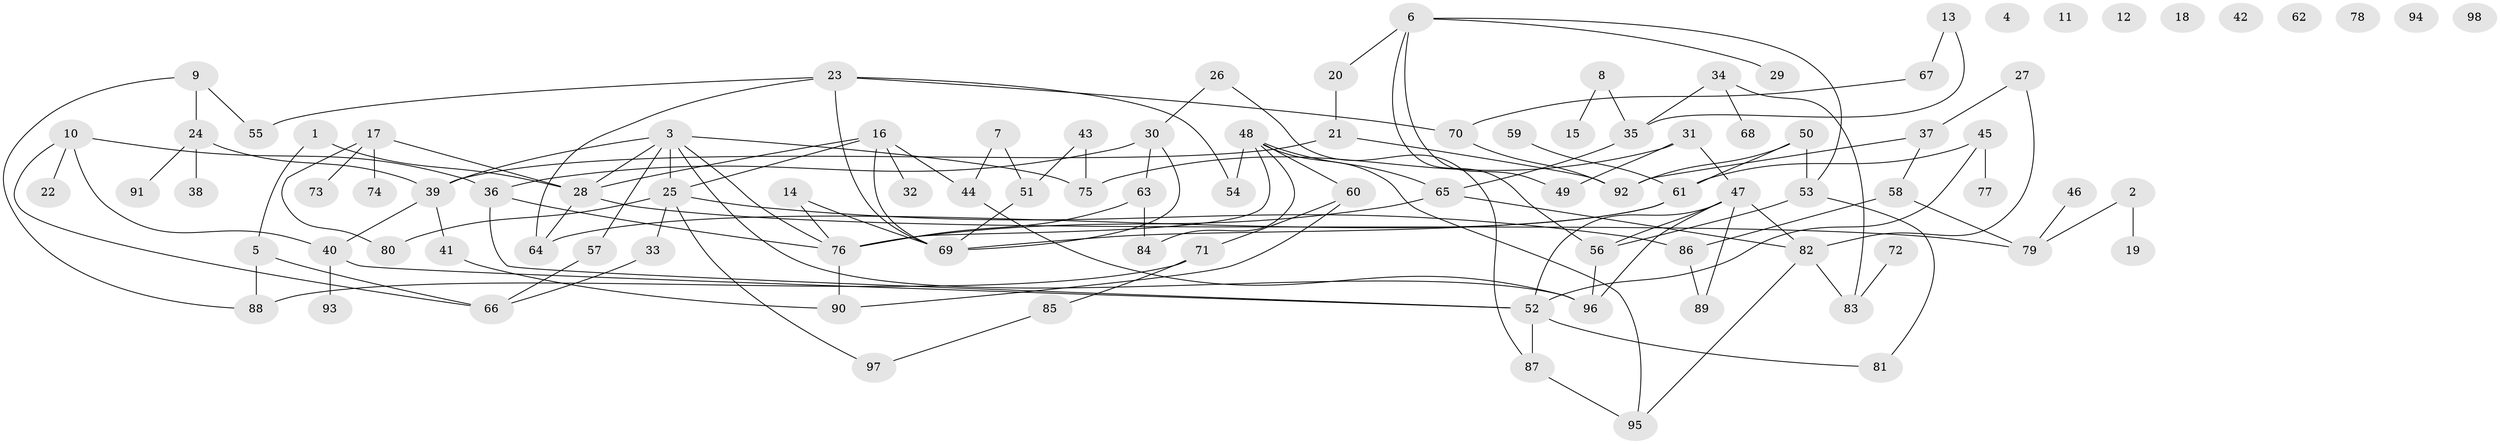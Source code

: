 // coarse degree distribution, {6: 0.1, 3: 0.18333333333333332, 4: 0.16666666666666666, 2: 0.21666666666666667, 1: 0.2, 5: 0.08333333333333333, 7: 0.03333333333333333, 10: 0.016666666666666666}
// Generated by graph-tools (version 1.1) at 2025/48/03/04/25 22:48:20]
// undirected, 98 vertices, 133 edges
graph export_dot {
  node [color=gray90,style=filled];
  1;
  2;
  3;
  4;
  5;
  6;
  7;
  8;
  9;
  10;
  11;
  12;
  13;
  14;
  15;
  16;
  17;
  18;
  19;
  20;
  21;
  22;
  23;
  24;
  25;
  26;
  27;
  28;
  29;
  30;
  31;
  32;
  33;
  34;
  35;
  36;
  37;
  38;
  39;
  40;
  41;
  42;
  43;
  44;
  45;
  46;
  47;
  48;
  49;
  50;
  51;
  52;
  53;
  54;
  55;
  56;
  57;
  58;
  59;
  60;
  61;
  62;
  63;
  64;
  65;
  66;
  67;
  68;
  69;
  70;
  71;
  72;
  73;
  74;
  75;
  76;
  77;
  78;
  79;
  80;
  81;
  82;
  83;
  84;
  85;
  86;
  87;
  88;
  89;
  90;
  91;
  92;
  93;
  94;
  95;
  96;
  97;
  98;
  1 -- 5;
  1 -- 28;
  2 -- 19;
  2 -- 79;
  3 -- 25;
  3 -- 28;
  3 -- 39;
  3 -- 57;
  3 -- 75;
  3 -- 76;
  3 -- 96;
  5 -- 66;
  5 -- 88;
  6 -- 20;
  6 -- 29;
  6 -- 49;
  6 -- 53;
  6 -- 56;
  7 -- 44;
  7 -- 51;
  8 -- 15;
  8 -- 35;
  9 -- 24;
  9 -- 55;
  9 -- 88;
  10 -- 22;
  10 -- 36;
  10 -- 40;
  10 -- 66;
  13 -- 35;
  13 -- 67;
  14 -- 69;
  14 -- 76;
  16 -- 25;
  16 -- 28;
  16 -- 32;
  16 -- 44;
  16 -- 69;
  17 -- 28;
  17 -- 73;
  17 -- 74;
  17 -- 80;
  20 -- 21;
  21 -- 39;
  21 -- 92;
  23 -- 54;
  23 -- 55;
  23 -- 64;
  23 -- 69;
  23 -- 70;
  24 -- 38;
  24 -- 39;
  24 -- 91;
  25 -- 33;
  25 -- 80;
  25 -- 86;
  25 -- 97;
  26 -- 30;
  26 -- 87;
  27 -- 37;
  27 -- 82;
  28 -- 64;
  28 -- 79;
  30 -- 36;
  30 -- 63;
  30 -- 69;
  31 -- 47;
  31 -- 49;
  31 -- 75;
  33 -- 66;
  34 -- 35;
  34 -- 68;
  34 -- 83;
  35 -- 65;
  36 -- 52;
  36 -- 76;
  37 -- 58;
  37 -- 92;
  39 -- 40;
  39 -- 41;
  40 -- 52;
  40 -- 93;
  41 -- 90;
  43 -- 51;
  43 -- 75;
  44 -- 96;
  45 -- 52;
  45 -- 61;
  45 -- 77;
  46 -- 79;
  47 -- 52;
  47 -- 56;
  47 -- 82;
  47 -- 89;
  47 -- 96;
  48 -- 54;
  48 -- 60;
  48 -- 65;
  48 -- 76;
  48 -- 84;
  48 -- 95;
  50 -- 53;
  50 -- 61;
  50 -- 92;
  51 -- 69;
  52 -- 81;
  52 -- 87;
  53 -- 56;
  53 -- 81;
  56 -- 96;
  57 -- 66;
  58 -- 79;
  58 -- 86;
  59 -- 61;
  60 -- 71;
  60 -- 90;
  61 -- 64;
  61 -- 69;
  63 -- 76;
  63 -- 84;
  65 -- 76;
  65 -- 82;
  67 -- 70;
  70 -- 92;
  71 -- 85;
  71 -- 88;
  72 -- 83;
  76 -- 90;
  82 -- 83;
  82 -- 95;
  85 -- 97;
  86 -- 89;
  87 -- 95;
}
